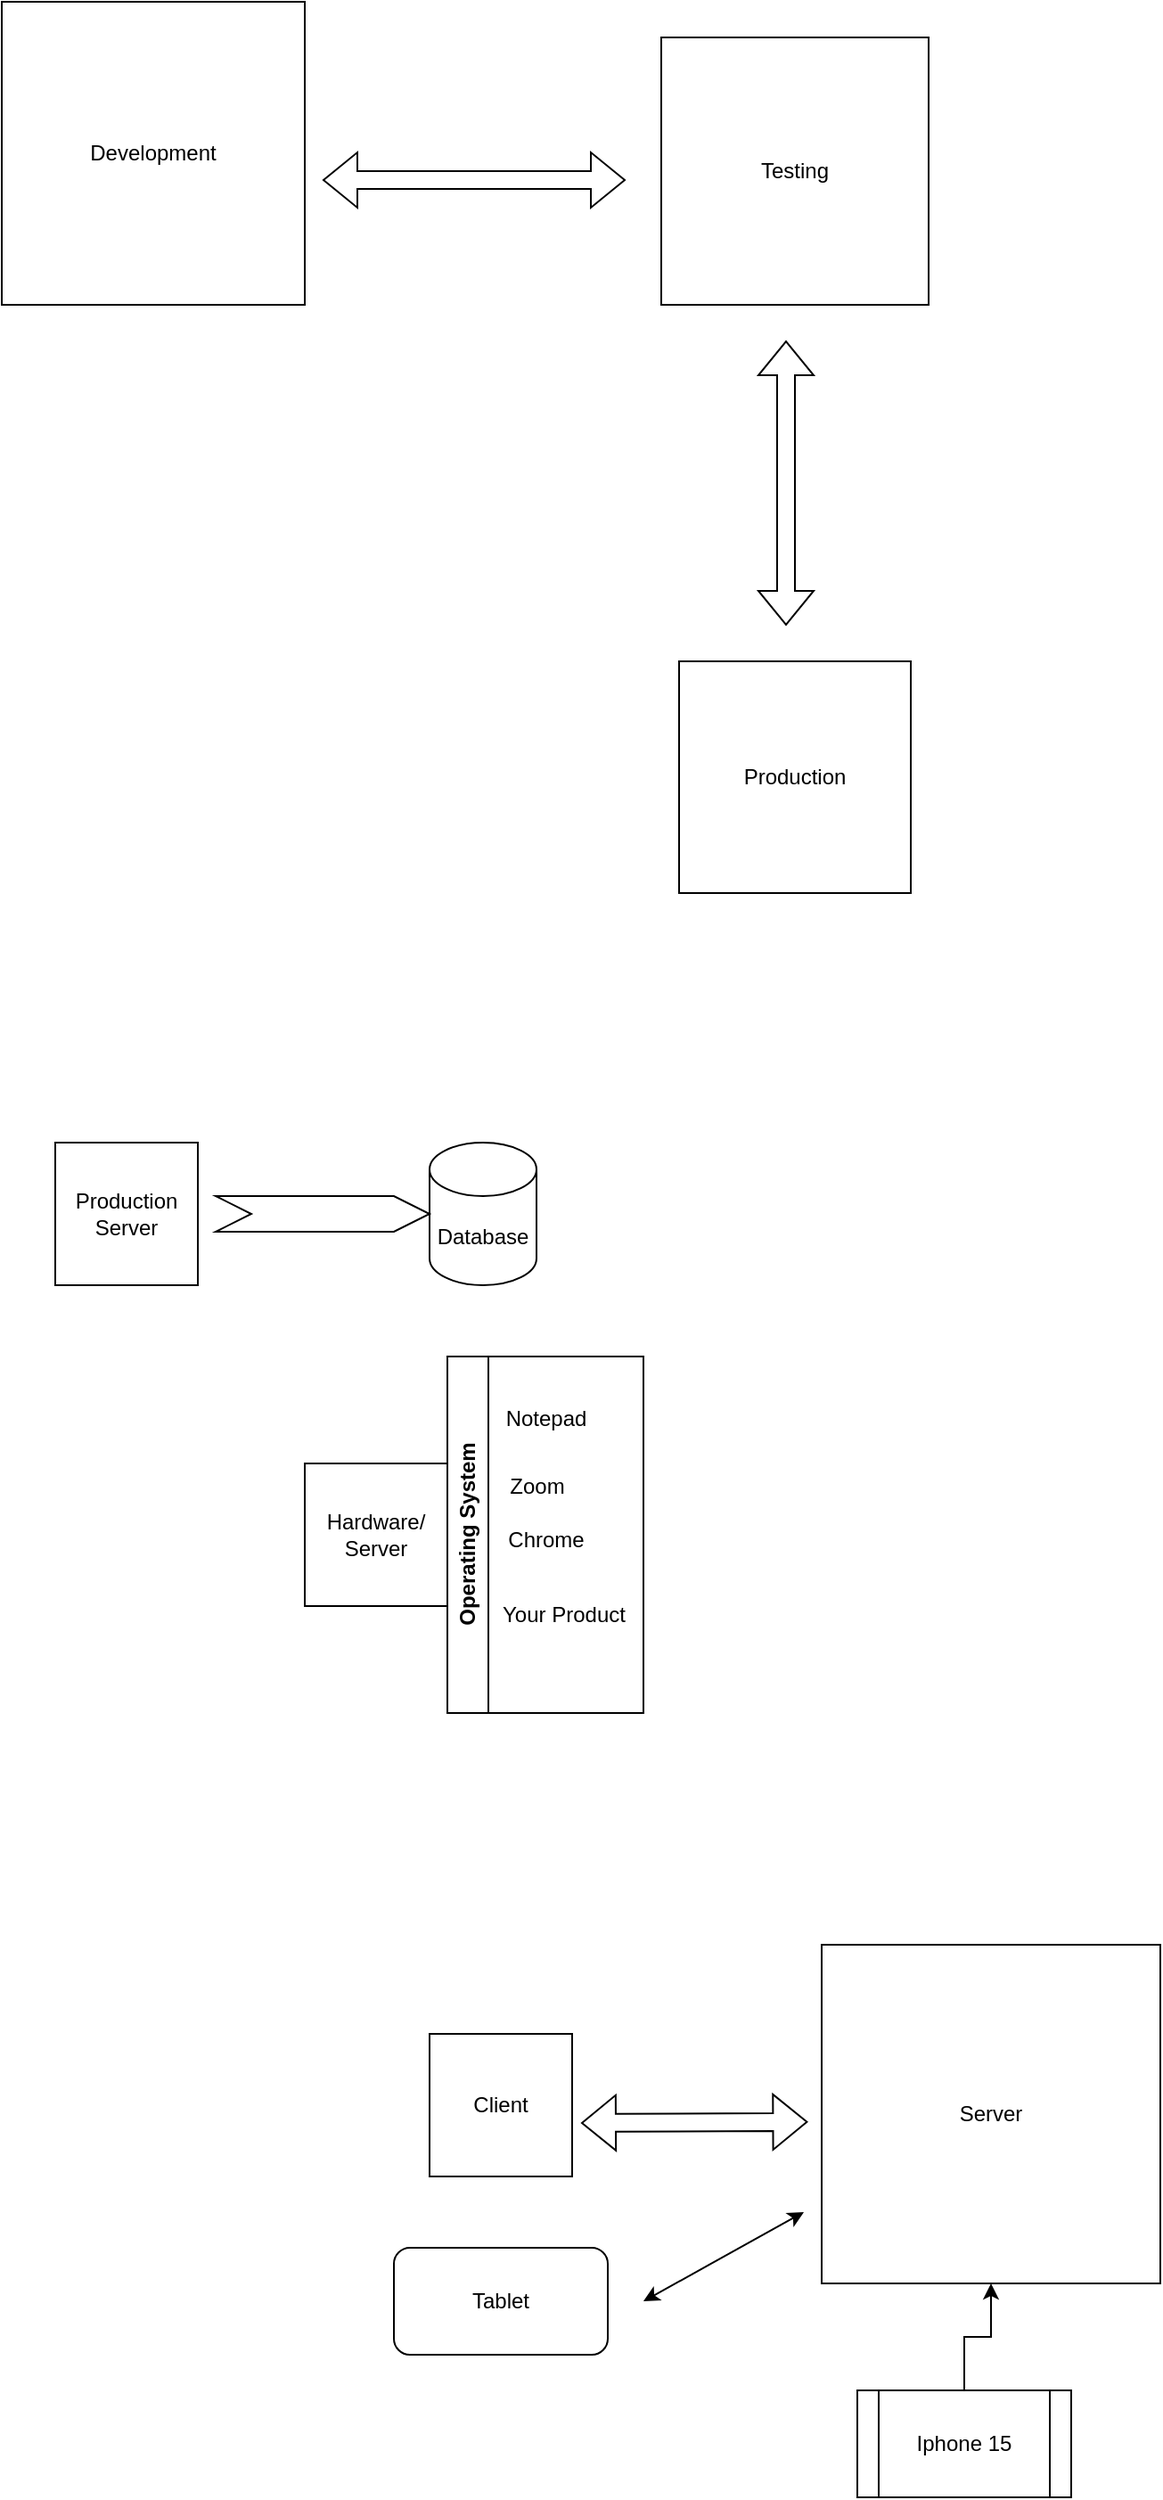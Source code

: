 <mxfile version="24.6.4" type="github">
  <diagram name="Page-1" id="LnW0ojj0UHpk5jZR8A42">
    <mxGraphModel dx="1027" dy="914" grid="1" gridSize="10" guides="1" tooltips="1" connect="1" arrows="1" fold="1" page="1" pageScale="1" pageWidth="850" pageHeight="1100" math="0" shadow="0">
      <root>
        <mxCell id="0" />
        <mxCell id="1" parent="0" />
        <mxCell id="57HuoAU8aCUQ5NKDh9ML-1" value="Development" style="whiteSpace=wrap;html=1;aspect=fixed;" vertex="1" parent="1">
          <mxGeometry x="90" y="90" width="170" height="170" as="geometry" />
        </mxCell>
        <mxCell id="57HuoAU8aCUQ5NKDh9ML-2" value="" style="shape=flexArrow;endArrow=classic;startArrow=classic;html=1;rounded=0;" edge="1" parent="1">
          <mxGeometry width="100" height="100" relative="1" as="geometry">
            <mxPoint x="270" y="190" as="sourcePoint" />
            <mxPoint x="440" y="190" as="targetPoint" />
          </mxGeometry>
        </mxCell>
        <mxCell id="57HuoAU8aCUQ5NKDh9ML-3" value="Testing" style="whiteSpace=wrap;html=1;aspect=fixed;" vertex="1" parent="1">
          <mxGeometry x="460" y="110" width="150" height="150" as="geometry" />
        </mxCell>
        <mxCell id="57HuoAU8aCUQ5NKDh9ML-4" value="" style="shape=flexArrow;endArrow=classic;startArrow=classic;html=1;rounded=0;" edge="1" parent="1">
          <mxGeometry width="100" height="100" relative="1" as="geometry">
            <mxPoint x="530" y="440" as="sourcePoint" />
            <mxPoint x="530" y="280" as="targetPoint" />
          </mxGeometry>
        </mxCell>
        <mxCell id="57HuoAU8aCUQ5NKDh9ML-5" value="Production" style="whiteSpace=wrap;html=1;aspect=fixed;" vertex="1" parent="1">
          <mxGeometry x="470" y="460" width="130" height="130" as="geometry" />
        </mxCell>
        <mxCell id="57HuoAU8aCUQ5NKDh9ML-6" value="Production&lt;div&gt;Server&lt;/div&gt;" style="whiteSpace=wrap;html=1;aspect=fixed;" vertex="1" parent="1">
          <mxGeometry x="120" y="730" width="80" height="80" as="geometry" />
        </mxCell>
        <mxCell id="57HuoAU8aCUQ5NKDh9ML-7" value="Database" style="shape=cylinder3;whiteSpace=wrap;html=1;boundedLbl=1;backgroundOutline=1;size=15;" vertex="1" parent="1">
          <mxGeometry x="330" y="730" width="60" height="80" as="geometry" />
        </mxCell>
        <mxCell id="57HuoAU8aCUQ5NKDh9ML-8" value="" style="shape=step;perimeter=stepPerimeter;whiteSpace=wrap;html=1;fixedSize=1;" vertex="1" parent="1">
          <mxGeometry x="210" y="760" width="120" height="20" as="geometry" />
        </mxCell>
        <mxCell id="57HuoAU8aCUQ5NKDh9ML-9" value="Hardware/&lt;div&gt;Server&lt;/div&gt;" style="whiteSpace=wrap;html=1;aspect=fixed;" vertex="1" parent="1">
          <mxGeometry x="260" y="910" width="80" height="80" as="geometry" />
        </mxCell>
        <mxCell id="57HuoAU8aCUQ5NKDh9ML-11" value="Operating System" style="swimlane;horizontal=0;whiteSpace=wrap;html=1;startSize=23;" vertex="1" parent="1">
          <mxGeometry x="340" y="850" width="110" height="200" as="geometry" />
        </mxCell>
        <mxCell id="57HuoAU8aCUQ5NKDh9ML-12" value="Notepad" style="text;html=1;align=center;verticalAlign=middle;resizable=0;points=[];autosize=1;strokeColor=none;fillColor=none;" vertex="1" parent="57HuoAU8aCUQ5NKDh9ML-11">
          <mxGeometry x="20" y="20" width="70" height="30" as="geometry" />
        </mxCell>
        <mxCell id="57HuoAU8aCUQ5NKDh9ML-14" value="Chrome" style="text;html=1;align=center;verticalAlign=middle;resizable=0;points=[];autosize=1;strokeColor=none;fillColor=none;" vertex="1" parent="57HuoAU8aCUQ5NKDh9ML-11">
          <mxGeometry x="20" y="88" width="70" height="30" as="geometry" />
        </mxCell>
        <mxCell id="57HuoAU8aCUQ5NKDh9ML-15" value="Your Product" style="text;html=1;align=center;verticalAlign=middle;resizable=0;points=[];autosize=1;strokeColor=none;fillColor=none;" vertex="1" parent="57HuoAU8aCUQ5NKDh9ML-11">
          <mxGeometry x="20" y="130" width="90" height="30" as="geometry" />
        </mxCell>
        <mxCell id="57HuoAU8aCUQ5NKDh9ML-13" value="Zoom" style="text;html=1;align=center;verticalAlign=middle;resizable=0;points=[];autosize=1;strokeColor=none;fillColor=none;" vertex="1" parent="1">
          <mxGeometry x="365" y="908" width="50" height="30" as="geometry" />
        </mxCell>
        <mxCell id="57HuoAU8aCUQ5NKDh9ML-16" value="Client" style="whiteSpace=wrap;html=1;aspect=fixed;" vertex="1" parent="1">
          <mxGeometry x="330" y="1230" width="80" height="80" as="geometry" />
        </mxCell>
        <mxCell id="57HuoAU8aCUQ5NKDh9ML-17" value="Server" style="whiteSpace=wrap;html=1;aspect=fixed;" vertex="1" parent="1">
          <mxGeometry x="550" y="1180" width="190" height="190" as="geometry" />
        </mxCell>
        <mxCell id="57HuoAU8aCUQ5NKDh9ML-18" value="" style="shape=flexArrow;endArrow=classic;startArrow=classic;html=1;rounded=0;entryX=-0.041;entryY=0.523;entryDx=0;entryDy=0;entryPerimeter=0;" edge="1" parent="1" target="57HuoAU8aCUQ5NKDh9ML-17">
          <mxGeometry width="100" height="100" relative="1" as="geometry">
            <mxPoint x="415" y="1280" as="sourcePoint" />
            <mxPoint x="515" y="1180" as="targetPoint" />
          </mxGeometry>
        </mxCell>
        <mxCell id="57HuoAU8aCUQ5NKDh9ML-19" value="Tablet" style="rounded=1;whiteSpace=wrap;html=1;" vertex="1" parent="1">
          <mxGeometry x="310" y="1350" width="120" height="60" as="geometry" />
        </mxCell>
        <mxCell id="57HuoAU8aCUQ5NKDh9ML-20" value="" style="endArrow=classic;startArrow=classic;html=1;rounded=0;" edge="1" parent="1">
          <mxGeometry width="50" height="50" relative="1" as="geometry">
            <mxPoint x="450" y="1380" as="sourcePoint" />
            <mxPoint x="540" y="1330" as="targetPoint" />
          </mxGeometry>
        </mxCell>
        <mxCell id="57HuoAU8aCUQ5NKDh9ML-22" value="" style="edgeStyle=orthogonalEdgeStyle;rounded=0;orthogonalLoop=1;jettySize=auto;html=1;" edge="1" parent="1" source="57HuoAU8aCUQ5NKDh9ML-21" target="57HuoAU8aCUQ5NKDh9ML-17">
          <mxGeometry relative="1" as="geometry" />
        </mxCell>
        <mxCell id="57HuoAU8aCUQ5NKDh9ML-21" value="Iphone 15" style="shape=process;whiteSpace=wrap;html=1;backgroundOutline=1;" vertex="1" parent="1">
          <mxGeometry x="570" y="1430" width="120" height="60" as="geometry" />
        </mxCell>
      </root>
    </mxGraphModel>
  </diagram>
</mxfile>
